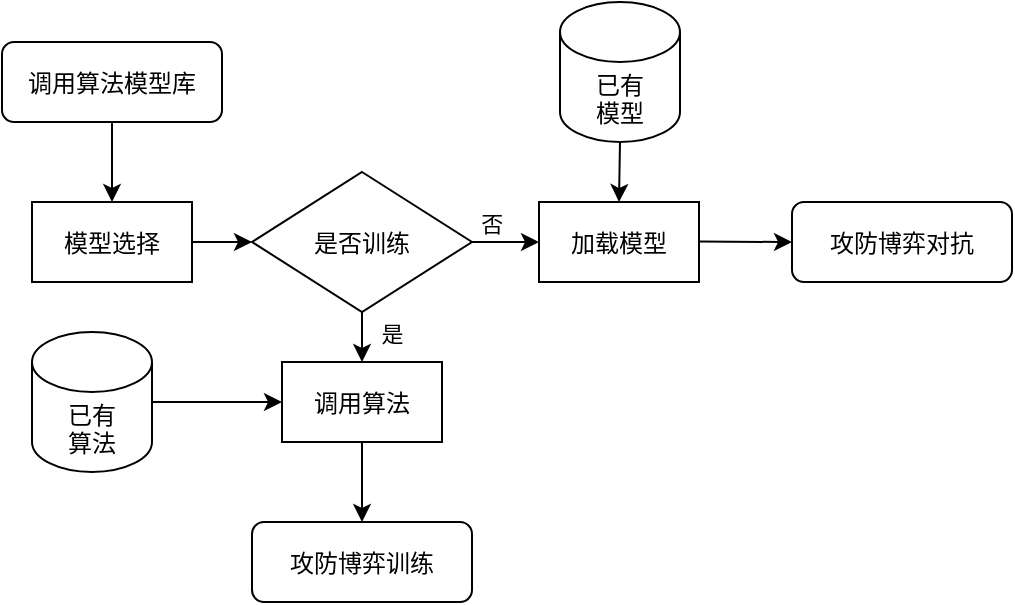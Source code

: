 <mxfile version="14.4.3" type="github">
  <diagram id="C5RBs43oDa-KdzZeNtuy" name="Page-1">
    <mxGraphModel dx="1426" dy="665" grid="1" gridSize="10" guides="1" tooltips="1" connect="1" arrows="1" fold="1" page="1" pageScale="1" pageWidth="827" pageHeight="1169" math="0" shadow="0">
      <root>
        <mxCell id="WIyWlLk6GJQsqaUBKTNV-0" />
        <mxCell id="WIyWlLk6GJQsqaUBKTNV-1" parent="WIyWlLk6GJQsqaUBKTNV-0" />
        <mxCell id="4QeGhvoCqp_1l1T2t_zY-0" value="调用算法模型库" style="rounded=1;" vertex="1" parent="WIyWlLk6GJQsqaUBKTNV-1">
          <mxGeometry x="105" y="110" width="110" height="40" as="geometry" />
        </mxCell>
        <mxCell id="4QeGhvoCqp_1l1T2t_zY-1" value="模型选择" style="rounded=0;" vertex="1" parent="WIyWlLk6GJQsqaUBKTNV-1">
          <mxGeometry x="120" y="190" width="80" height="40" as="geometry" />
        </mxCell>
        <mxCell id="4QeGhvoCqp_1l1T2t_zY-2" value="是否训练" style="rhombus;" vertex="1" parent="WIyWlLk6GJQsqaUBKTNV-1">
          <mxGeometry x="230" y="175" width="110" height="70" as="geometry" />
        </mxCell>
        <mxCell id="4QeGhvoCqp_1l1T2t_zY-4" value="调用算法" style="rounded=0;" vertex="1" parent="WIyWlLk6GJQsqaUBKTNV-1">
          <mxGeometry x="245" y="270" width="80" height="40" as="geometry" />
        </mxCell>
        <mxCell id="4QeGhvoCqp_1l1T2t_zY-5" value="加载模型" style="rounded=0;" vertex="1" parent="WIyWlLk6GJQsqaUBKTNV-1">
          <mxGeometry x="373.5" y="190" width="80" height="40" as="geometry" />
        </mxCell>
        <mxCell id="4QeGhvoCqp_1l1T2t_zY-7" value="已有&#xa;算法" style="shape=cylinder3;boundedLbl=1;backgroundOutline=1;size=15;" vertex="1" parent="WIyWlLk6GJQsqaUBKTNV-1">
          <mxGeometry x="120" y="255" width="60" height="70" as="geometry" />
        </mxCell>
        <mxCell id="4QeGhvoCqp_1l1T2t_zY-8" value="已有&#xa;模型" style="shape=cylinder3;boundedLbl=1;backgroundOutline=1;size=15;" vertex="1" parent="WIyWlLk6GJQsqaUBKTNV-1">
          <mxGeometry x="384" y="90" width="60" height="70" as="geometry" />
        </mxCell>
        <mxCell id="4QeGhvoCqp_1l1T2t_zY-9" value="攻防博弈训练" style="rounded=1;" vertex="1" parent="WIyWlLk6GJQsqaUBKTNV-1">
          <mxGeometry x="230" y="350" width="110" height="40" as="geometry" />
        </mxCell>
        <mxCell id="4QeGhvoCqp_1l1T2t_zY-10" value="攻防博弈对抗" style="rounded=1;" vertex="1" parent="WIyWlLk6GJQsqaUBKTNV-1">
          <mxGeometry x="500" y="190" width="110" height="40" as="geometry" />
        </mxCell>
        <mxCell id="4QeGhvoCqp_1l1T2t_zY-11" value="" style="endArrow=classic;exitX=0.5;exitY=1;exitDx=0;exitDy=0;entryX=0.5;entryY=0;entryDx=0;entryDy=0;" edge="1" parent="WIyWlLk6GJQsqaUBKTNV-1" source="4QeGhvoCqp_1l1T2t_zY-0" target="4QeGhvoCqp_1l1T2t_zY-1">
          <mxGeometry width="50" height="50" relative="1" as="geometry">
            <mxPoint x="150" y="430" as="sourcePoint" />
            <mxPoint x="200" y="380" as="targetPoint" />
          </mxGeometry>
        </mxCell>
        <mxCell id="4QeGhvoCqp_1l1T2t_zY-12" value="" style="endArrow=classic;exitX=1;exitY=0.5;exitDx=0;exitDy=0;entryX=0;entryY=0.5;entryDx=0;entryDy=0;" edge="1" parent="WIyWlLk6GJQsqaUBKTNV-1" source="4QeGhvoCqp_1l1T2t_zY-1" target="4QeGhvoCqp_1l1T2t_zY-2">
          <mxGeometry width="50" height="50" relative="1" as="geometry">
            <mxPoint x="170" y="160" as="sourcePoint" />
            <mxPoint x="170" y="200" as="targetPoint" />
          </mxGeometry>
        </mxCell>
        <mxCell id="4QeGhvoCqp_1l1T2t_zY-13" value="" style="endArrow=classic;exitX=0.5;exitY=1;exitDx=0;exitDy=0;entryX=0.5;entryY=0;entryDx=0;entryDy=0;" edge="1" parent="WIyWlLk6GJQsqaUBKTNV-1" source="4QeGhvoCqp_1l1T2t_zY-2" target="4QeGhvoCqp_1l1T2t_zY-4">
          <mxGeometry width="50" height="50" relative="1" as="geometry">
            <mxPoint x="180" y="170" as="sourcePoint" />
            <mxPoint x="180" y="210" as="targetPoint" />
          </mxGeometry>
        </mxCell>
        <mxCell id="4QeGhvoCqp_1l1T2t_zY-14" value="是" style="edgeLabel;align=center;verticalAlign=middle;resizable=0;points=[];" vertex="1" connectable="0" parent="4QeGhvoCqp_1l1T2t_zY-13">
          <mxGeometry x="-0.217" relative="1" as="geometry">
            <mxPoint x="15" y="0.16" as="offset" />
          </mxGeometry>
        </mxCell>
        <mxCell id="4QeGhvoCqp_1l1T2t_zY-15" value="" style="endArrow=classic;exitX=1;exitY=0.5;exitDx=0;exitDy=0;entryX=0;entryY=0.5;entryDx=0;entryDy=0;" edge="1" parent="WIyWlLk6GJQsqaUBKTNV-1" source="4QeGhvoCqp_1l1T2t_zY-2" target="4QeGhvoCqp_1l1T2t_zY-5">
          <mxGeometry width="50" height="50" relative="1" as="geometry">
            <mxPoint x="295" y="255" as="sourcePoint" />
            <mxPoint x="295" y="280" as="targetPoint" />
          </mxGeometry>
        </mxCell>
        <mxCell id="4QeGhvoCqp_1l1T2t_zY-16" value="否" style="edgeLabel;align=center;verticalAlign=middle;resizable=0;points=[];" vertex="1" connectable="0" parent="4QeGhvoCqp_1l1T2t_zY-15">
          <mxGeometry x="-0.217" relative="1" as="geometry">
            <mxPoint x="-3.07" y="-10" as="offset" />
          </mxGeometry>
        </mxCell>
        <mxCell id="4QeGhvoCqp_1l1T2t_zY-17" value="" style="endArrow=classic;exitX=1;exitY=0.5;exitDx=0;exitDy=0;entryX=0;entryY=0.5;entryDx=0;entryDy=0;" edge="1" parent="WIyWlLk6GJQsqaUBKTNV-1" target="4QeGhvoCqp_1l1T2t_zY-10">
          <mxGeometry width="50" height="50" relative="1" as="geometry">
            <mxPoint x="453.5" y="209.8" as="sourcePoint" />
            <mxPoint x="483.5" y="209.8" as="targetPoint" />
          </mxGeometry>
        </mxCell>
        <mxCell id="4QeGhvoCqp_1l1T2t_zY-18" value="" style="endArrow=classic;exitX=0.5;exitY=1;exitDx=0;exitDy=0;entryX=0.5;entryY=0;entryDx=0;entryDy=0;" edge="1" parent="WIyWlLk6GJQsqaUBKTNV-1" source="4QeGhvoCqp_1l1T2t_zY-4" target="4QeGhvoCqp_1l1T2t_zY-9">
          <mxGeometry width="50" height="50" relative="1" as="geometry">
            <mxPoint x="220" y="230" as="sourcePoint" />
            <mxPoint x="250" y="230" as="targetPoint" />
          </mxGeometry>
        </mxCell>
        <mxCell id="4QeGhvoCqp_1l1T2t_zY-19" value="" style="endArrow=classic;exitX=1;exitY=0.5;exitDx=0;exitDy=0;entryX=0;entryY=0.5;entryDx=0;entryDy=0;exitPerimeter=0;" edge="1" parent="WIyWlLk6GJQsqaUBKTNV-1" source="4QeGhvoCqp_1l1T2t_zY-7" target="4QeGhvoCqp_1l1T2t_zY-4">
          <mxGeometry width="50" height="50" relative="1" as="geometry">
            <mxPoint x="230" y="240" as="sourcePoint" />
            <mxPoint x="260" y="240" as="targetPoint" />
          </mxGeometry>
        </mxCell>
        <mxCell id="4QeGhvoCqp_1l1T2t_zY-20" value="" style="endArrow=classic;exitX=0.5;exitY=1;exitDx=0;exitDy=0;entryX=0.5;entryY=0;entryDx=0;entryDy=0;exitPerimeter=0;" edge="1" parent="WIyWlLk6GJQsqaUBKTNV-1" source="4QeGhvoCqp_1l1T2t_zY-8" target="4QeGhvoCqp_1l1T2t_zY-5">
          <mxGeometry width="50" height="50" relative="1" as="geometry">
            <mxPoint x="170" y="160" as="sourcePoint" />
            <mxPoint x="170" y="200" as="targetPoint" />
          </mxGeometry>
        </mxCell>
      </root>
    </mxGraphModel>
  </diagram>
</mxfile>
